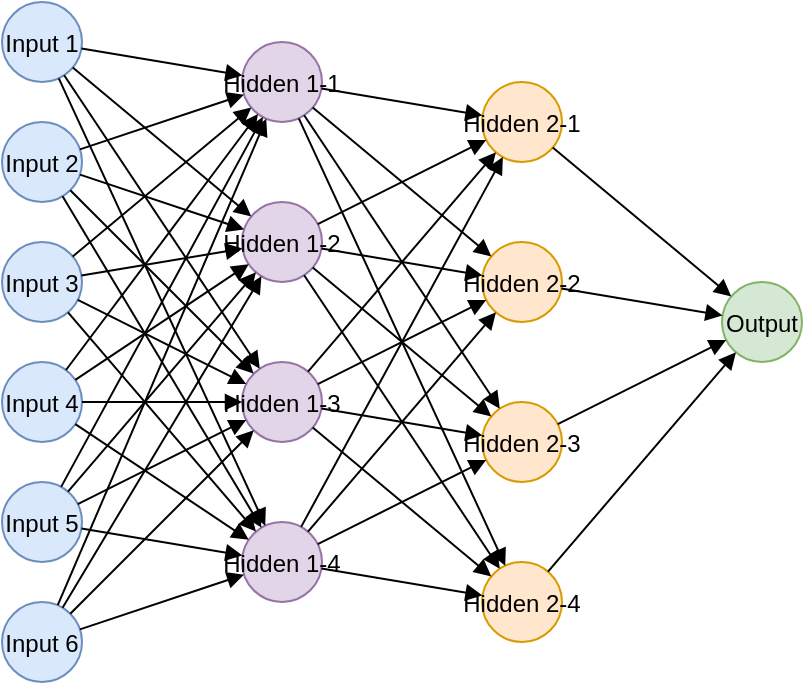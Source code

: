 <mxfile>
  <diagram name="MLP Architecture">
    <mxGraphModel dx="1000" dy="1000" grid="1" gridSize="10" guides="1" tooltips="1" connect="1" arrows="1" fold="1" page="1" pageScale="1" pageWidth="850" pageHeight="1100" math="0" shadow="0">
      <root>
        <mxCell id="0" />
        <mxCell id="1" parent="0" />
        <!-- Input Layer (круглые нейроны) -->
        <mxCell id="in1" value="Input 1" style="ellipse;shape=ellipse;aspect=fixed;perimeter=ellipsePerimeter;fillColor=#dae8fc;strokeColor=#6c8ebf;" vertex="1" parent="1">
          <mxGeometry x="60" y="60" width="40" height="40" as="geometry" />
        </mxCell>
        <mxCell id="in2" value="Input 2" style="ellipse;shape=ellipse;aspect=fixed;perimeter=ellipsePerimeter;fillColor=#dae8fc;strokeColor=#6c8ebf;" vertex="1" parent="1">
          <mxGeometry x="60" y="120" width="40" height="40" as="geometry" />
        </mxCell>
        <mxCell id="in3" value="Input 3" style="ellipse;shape=ellipse;aspect=fixed;perimeter=ellipsePerimeter;fillColor=#dae8fc;strokeColor=#6c8ebf;" vertex="1" parent="1">
          <mxGeometry x="60" y="180" width="40" height="40" as="geometry" />
        </mxCell>
        <mxCell id="in4" value="Input 4" style="ellipse;shape=ellipse;aspect=fixed;perimeter=ellipsePerimeter;fillColor=#dae8fc;strokeColor=#6c8ebf;" vertex="1" parent="1">
          <mxGeometry x="60" y="240" width="40" height="40" as="geometry" />
        </mxCell>
        <mxCell id="in5" value="Input 5" style="ellipse;shape=ellipse;aspect=fixed;perimeter=ellipsePerimeter;fillColor=#dae8fc;strokeColor=#6c8ebf;" vertex="1" parent="1">
          <mxGeometry x="60" y="300" width="40" height="40" as="geometry" />
        </mxCell>
        <mxCell id="in6" value="Input 6" style="ellipse;shape=ellipse;aspect=fixed;perimeter=ellipsePerimeter;fillColor=#dae8fc;strokeColor=#6c8ebf;" vertex="1" parent="1">
          <mxGeometry x="60" y="360" width="40" height="40" as="geometry" />
        </mxCell>
        <!-- Hidden Layer 1 (круглые нейроны) -->
        <mxCell id="h1_1" value="Hidden 1-1" style="ellipse;shape=ellipse;aspect=fixed;perimeter=ellipsePerimeter;fillColor=#e1d5e7;strokeColor=#9673a6;" vertex="1" parent="1">
          <mxGeometry x="180" y="80" width="40" height="40" as="geometry" />
        </mxCell>
        <mxCell id="h1_2" value="Hidden 1-2" style="ellipse;shape=ellipse;aspect=fixed;perimeter=ellipsePerimeter;fillColor=#e1d5e7;strokeColor=#9673a6;" vertex="1" parent="1">
          <mxGeometry x="180" y="160" width="40" height="40" as="geometry" />
        </mxCell>
        <mxCell id="h1_3" value="Hidden 1-3" style="ellipse;shape=ellipse;aspect=fixed;perimeter=ellipsePerimeter;fillColor=#e1d5e7;strokeColor=#9673a6;" vertex="1" parent="1">
          <mxGeometry x="180" y="240" width="40" height="40" as="geometry" />
        </mxCell>
        <mxCell id="h1_4" value="Hidden 1-4" style="ellipse;shape=ellipse;aspect=fixed;perimeter=ellipsePerimeter;fillColor=#e1d5e7;strokeColor=#9673a6;" vertex="1" parent="1">
          <mxGeometry x="180" y="320" width="40" height="40" as="geometry" />
        </mxCell>
        <!-- Hidden Layer 2 (круглые нейроны) -->
        <mxCell id="h2_1" value="Hidden 2-1" style="ellipse;shape=ellipse;aspect=fixed;perimeter=ellipsePerimeter;fillColor=#ffe6cc;strokeColor=#d79b00;" vertex="1" parent="1">
          <mxGeometry x="300" y="100" width="40" height="40" as="geometry" />
        </mxCell>
        <mxCell id="h2_2" value="Hidden 2-2" style="ellipse;shape=ellipse;aspect=fixed;perimeter=ellipsePerimeter;fillColor=#ffe6cc;strokeColor=#d79b00;" vertex="1" parent="1">
          <mxGeometry x="300" y="180" width="40" height="40" as="geometry" />
        </mxCell>
        <mxCell id="h2_3" value="Hidden 2-3" style="ellipse;shape=ellipse;aspect=fixed;perimeter=ellipsePerimeter;fillColor=#ffe6cc;strokeColor=#d79b00;" vertex="1" parent="1">
          <mxGeometry x="300" y="260" width="40" height="40" as="geometry" />
        </mxCell>
        <mxCell id="h2_4" value="Hidden 2-4" style="ellipse;shape=ellipse;aspect=fixed;perimeter=ellipsePerimeter;fillColor=#ffe6cc;strokeColor=#d79b00;" vertex="1" parent="1">
          <mxGeometry x="300" y="340" width="40" height="40" as="geometry" />
        </mxCell>
        <!-- Output Layer (круглый нейрон) -->
        <mxCell id="out1" value="Output" style="ellipse;shape=ellipse;aspect=fixed;perimeter=ellipsePerimeter;fillColor=#d5e8d4;strokeColor=#82b366;" vertex="1" parent="1">
          <mxGeometry x="420" y="200" width="40" height="40" as="geometry" />
        </mxCell>
        <!-- Прямые стрелки Input -> Hidden 1 -->
        <mxCell id="e1" style="endArrow=block;" edge="1" parent="1" source="in1" target="h1_1"><mxGeometry relative="1" as="geometry" /></mxCell>
        <mxCell id="e2" style="endArrow=block;" edge="1" parent="1" source="in1" target="h1_2"><mxGeometry relative="1" as="geometry" /></mxCell>
        <mxCell id="e3" style="endArrow=block;" edge="1" parent="1" source="in1" target="h1_3"><mxGeometry relative="1" as="geometry" /></mxCell>
        <mxCell id="e4" style="endArrow=block;" edge="1" parent="1" source="in1" target="h1_4"><mxGeometry relative="1" as="geometry" /></mxCell>
        <mxCell id="e5" style="endArrow=block;" edge="1" parent="1" source="in2" target="h1_1"><mxGeometry relative="1" as="geometry" /></mxCell>
        <mxCell id="e6" style="endArrow=block;" edge="1" parent="1" source="in2" target="h1_2"><mxGeometry relative="1" as="geometry" /></mxCell>
        <mxCell id="e7" style="endArrow=block;" edge="1" parent="1" source="in2" target="h1_3"><mxGeometry relative="1" as="geometry" /></mxCell>
        <mxCell id="e8" style="endArrow=block;" edge="1" parent="1" source="in2" target="h1_4"><mxGeometry relative="1" as="geometry" /></mxCell>
        <mxCell id="e9" style="endArrow=block;" edge="1" parent="1" source="in3" target="h1_1"><mxGeometry relative="1" as="geometry" /></mxCell>
        <mxCell id="e10" style="endArrow=block;" edge="1" parent="1" source="in3" target="h1_2"><mxGeometry relative="1" as="geometry" /></mxCell>
        <mxCell id="e11" style="endArrow=block;" edge="1" parent="1" source="in3" target="h1_3"><mxGeometry relative="1" as="geometry" /></mxCell>
        <mxCell id="e12" style="endArrow=block;" edge="1" parent="1" source="in3" target="h1_4"><mxGeometry relative="1" as="geometry" /></mxCell>
        <mxCell id="e13" style="endArrow=block;" edge="1" parent="1" source="in4" target="h1_1"><mxGeometry relative="1" as="geometry" /></mxCell>
        <mxCell id="e14" style="endArrow=block;" edge="1" parent="1" source="in4" target="h1_2"><mxGeometry relative="1" as="geometry" /></mxCell>
        <mxCell id="e15" style="endArrow=block;" edge="1" parent="1" source="in4" target="h1_3"><mxGeometry relative="1" as="geometry" /></mxCell>
        <mxCell id="e16" style="endArrow=block;" edge="1" parent="1" source="in4" target="h1_4"><mxGeometry relative="1" as="geometry" /></mxCell>
        <mxCell id="e17" style="endArrow=block;" edge="1" parent="1" source="in5" target="h1_1"><mxGeometry relative="1" as="geometry" /></mxCell>
        <mxCell id="e18" style="endArrow=block;" edge="1" parent="1" source="in5" target="h1_2"><mxGeometry relative="1" as="geometry" /></mxCell>
        <mxCell id="e19" style="endArrow=block;" edge="1" parent="1" source="in5" target="h1_3"><mxGeometry relative="1" as="geometry" /></mxCell>
        <mxCell id="e20" style="endArrow=block;" edge="1" parent="1" source="in5" target="h1_4"><mxGeometry relative="1" as="geometry" /></mxCell>
        <mxCell id="e21" style="endArrow=block;" edge="1" parent="1" source="in6" target="h1_1"><mxGeometry relative="1" as="geometry" /></mxCell>
        <mxCell id="e22" style="endArrow=block;" edge="1" parent="1" source="in6" target="h1_2"><mxGeometry relative="1" as="geometry" /></mxCell>
        <mxCell id="e23" style="endArrow=block;" edge="1" parent="1" source="in6" target="h1_3"><mxGeometry relative="1" as="geometry" /></mxCell>
        <mxCell id="e24" style="endArrow=block;" edge="1" parent="1" source="in6" target="h1_4"><mxGeometry relative="1" as="geometry" /></mxCell>
        <!-- Прямые стрелки Hidden 1 -> Hidden 2 -->
        <mxCell id="e25" style="endArrow=block;" edge="1" parent="1" source="h1_1" target="h2_1"><mxGeometry relative="1" as="geometry" /></mxCell>
        <mxCell id="e26" style="endArrow=block;" edge="1" parent="1" source="h1_1" target="h2_2"><mxGeometry relative="1" as="geometry" /></mxCell>
        <mxCell id="e27" style="endArrow=block;" edge="1" parent="1" source="h1_1" target="h2_3"><mxGeometry relative="1" as="geometry" /></mxCell>
        <mxCell id="e28" style="endArrow=block;" edge="1" parent="1" source="h1_1" target="h2_4"><mxGeometry relative="1" as="geometry" /></mxCell>
        <mxCell id="e29" style="endArrow=block;" edge="1" parent="1" source="h1_2" target="h2_1"><mxGeometry relative="1" as="geometry" /></mxCell>
        <mxCell id="e30" style="endArrow=block;" edge="1" parent="1" source="h1_2" target="h2_2"><mxGeometry relative="1" as="geometry" /></mxCell>
        <mxCell id="e31" style="endArrow=block;" edge="1" parent="1" source="h1_2" target="h2_3"><mxGeometry relative="1" as="geometry" /></mxCell>
        <mxCell id="e32" style="endArrow=block;" edge="1" parent="1" source="h1_2" target="h2_4"><mxGeometry relative="1" as="geometry" /></mxCell>
        <mxCell id="e33" style="endArrow=block;" edge="1" parent="1" source="h1_3" target="h2_1"><mxGeometry relative="1" as="geometry" /></mxCell>
        <mxCell id="e34" style="endArrow=block;" edge="1" parent="1" source="h1_3" target="h2_2"><mxGeometry relative="1" as="geometry" /></mxCell>
        <mxCell id="e35" style="endArrow=block;" edge="1" parent="1" source="h1_3" target="h2_3"><mxGeometry relative="1" as="geometry" /></mxCell>
        <mxCell id="e36" style="endArrow=block;" edge="1" parent="1" source="h1_3" target="h2_4"><mxGeometry relative="1" as="geometry" /></mxCell>
        <mxCell id="e37" style="endArrow=block;" edge="1" parent="1" source="h1_4" target="h2_1"><mxGeometry relative="1" as="geometry" /></mxCell>
        <mxCell id="e38" style="endArrow=block;" edge="1" parent="1" source="h1_4" target="h2_2"><mxGeometry relative="1" as="geometry" /></mxCell>
        <mxCell id="e39" style="endArrow=block;" edge="1" parent="1" source="h1_4" target="h2_3"><mxGeometry relative="1" as="geometry" /></mxCell>
        <mxCell id="e40" style="endArrow=block;" edge="1" parent="1" source="h1_4" target="h2_4"><mxGeometry relative="1" as="geometry" /></mxCell>
        <!-- Прямые стрелки Hidden 2 -> Output -->
        <mxCell id="e41" style="endArrow=block;" edge="1" parent="1" source="h2_1" target="out1"><mxGeometry relative="1" as="geometry" /></mxCell>
        <mxCell id="e42" style="endArrow=block;" edge="1" parent="1" source="h2_2" target="out1"><mxGeometry relative="1" as="geometry" /></mxCell>
        <mxCell id="e43" style="endArrow=block;" edge="1" parent="1" source="h2_3" target="out1"><mxGeometry relative="1" as="geometry" /></mxCell>
        <mxCell id="e44" style="endArrow=block;" edge="1" parent="1" source="h2_4" target="out1"><mxGeometry relative="1" as="geometry" /></mxCell>
      </root>
    </mxGraphModel>
  </diagram>
</mxfile>
